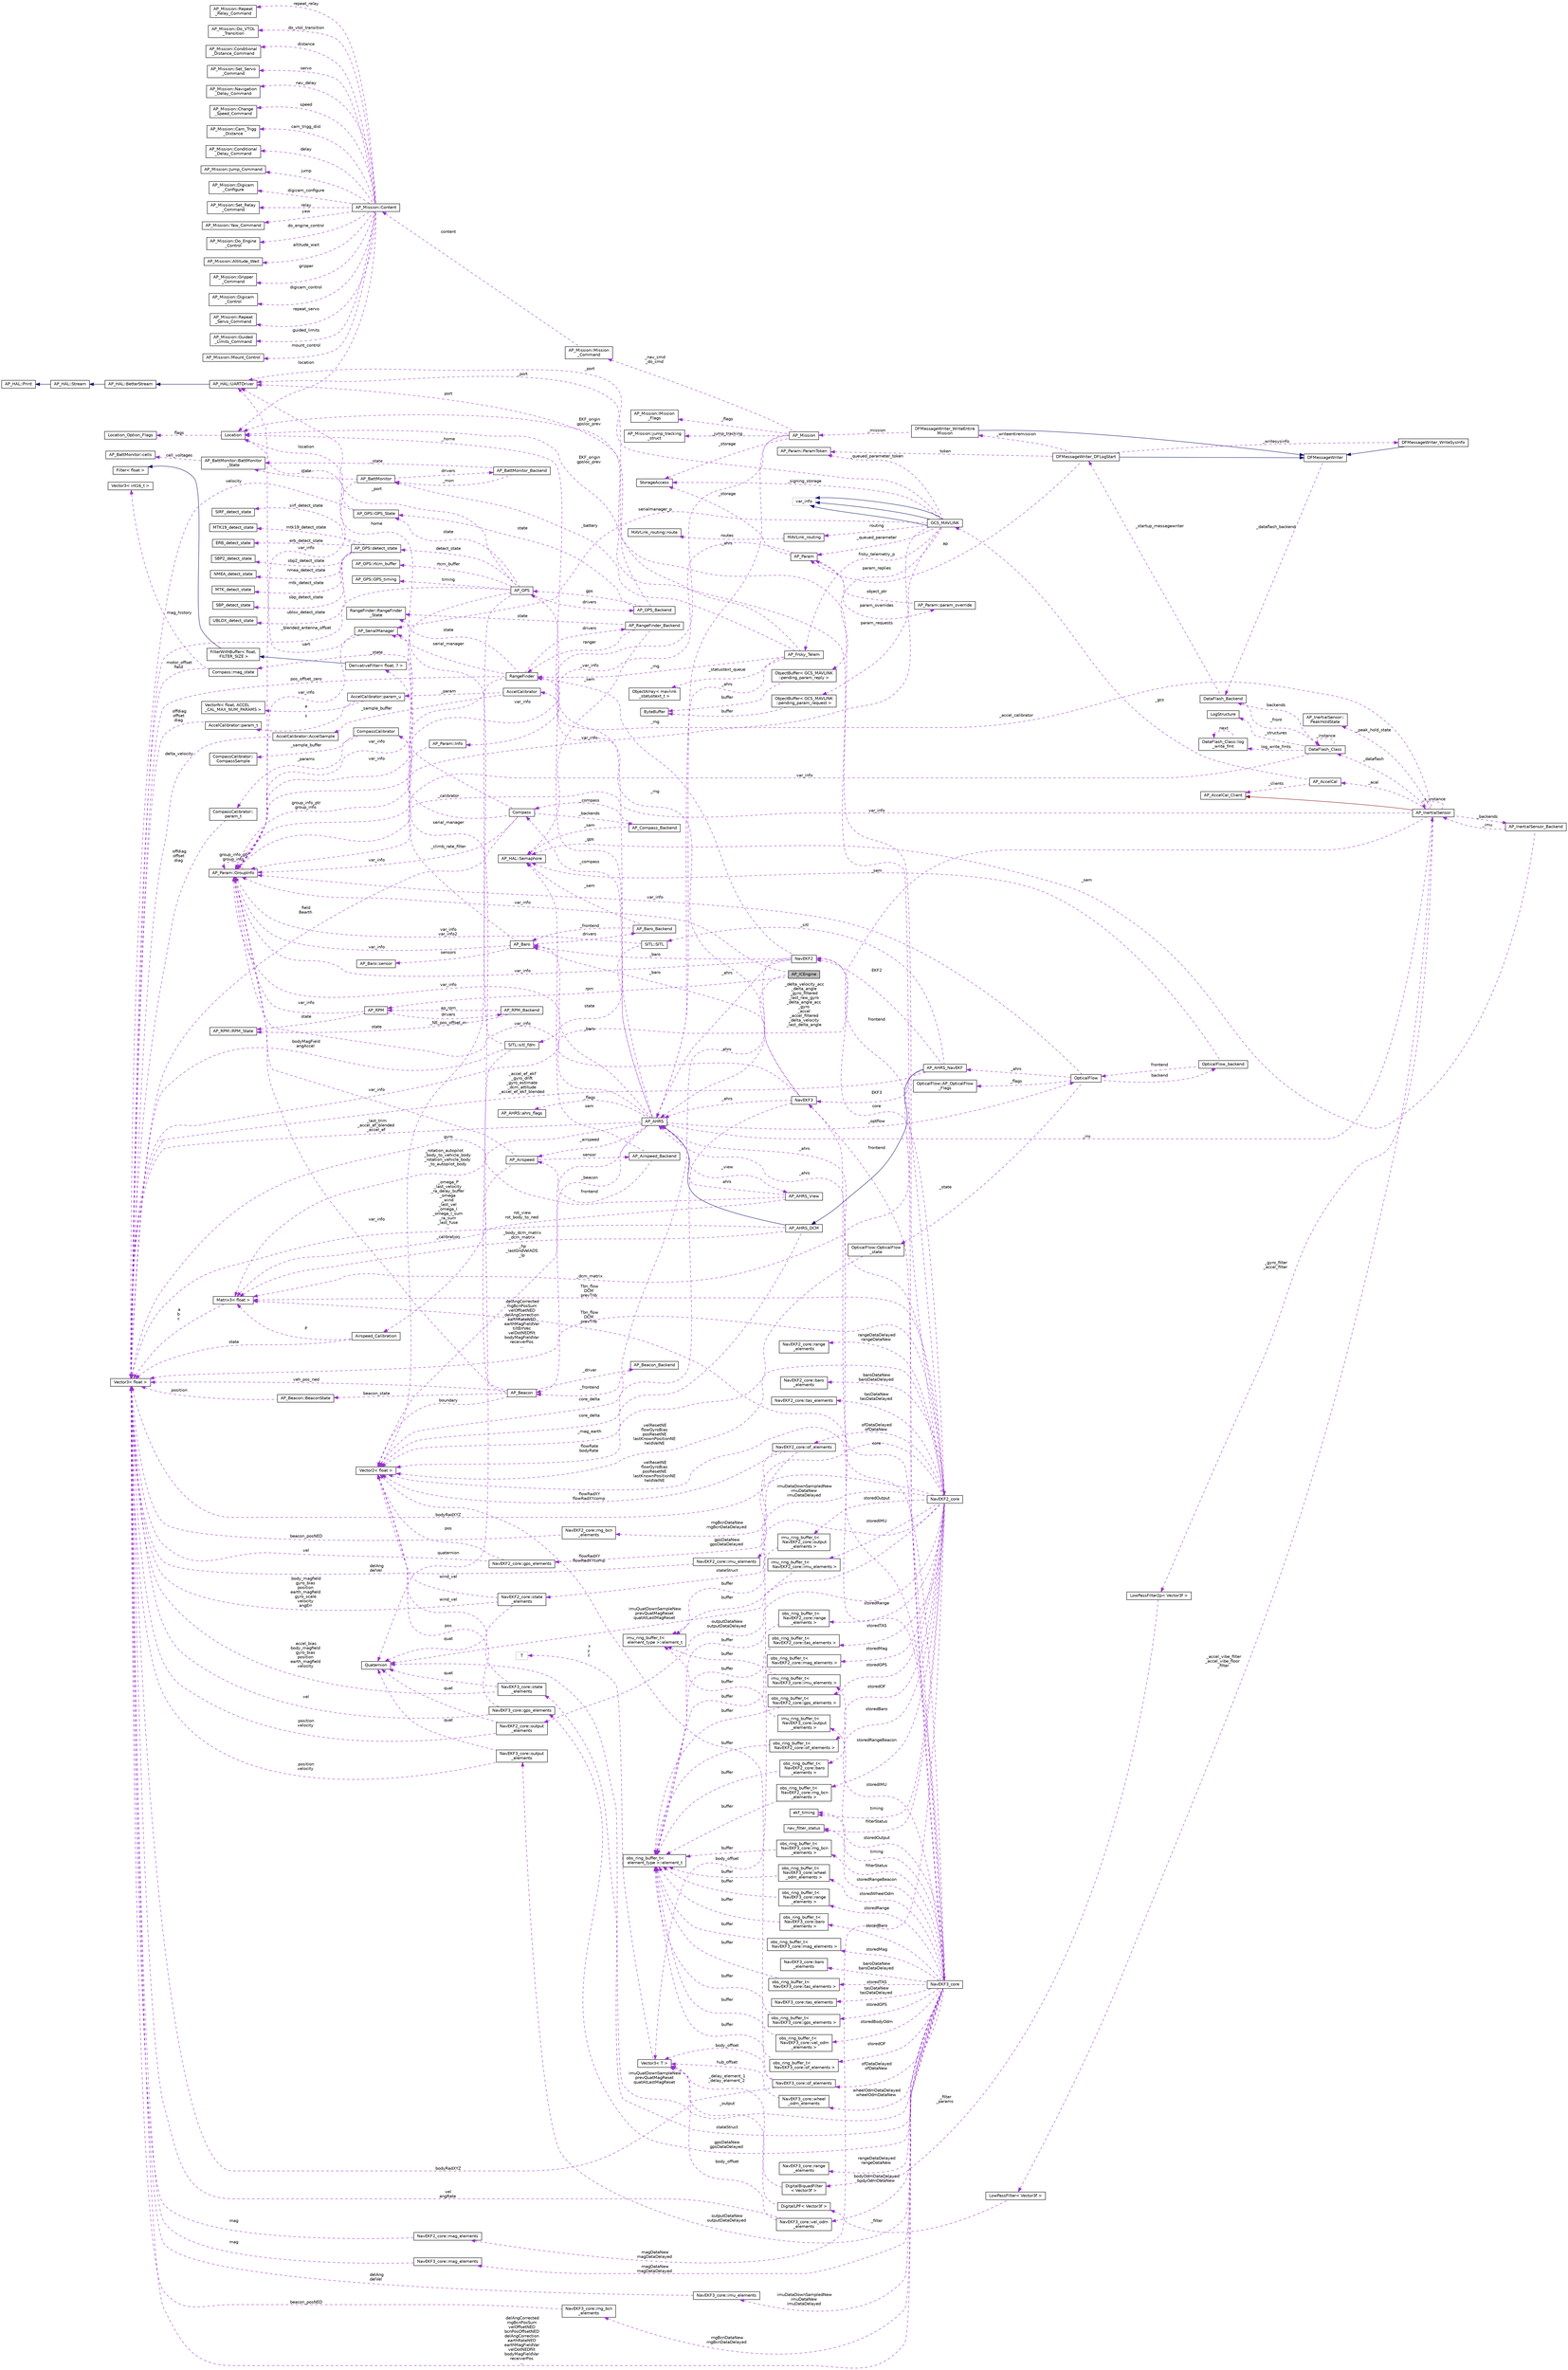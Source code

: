 digraph "AP_ICEngine"
{
 // INTERACTIVE_SVG=YES
  edge [fontname="Helvetica",fontsize="10",labelfontname="Helvetica",labelfontsize="10"];
  node [fontname="Helvetica",fontsize="10",shape=record];
  rankdir="LR";
  Node1 [label="AP_ICEngine",height=0.2,width=0.4,color="black", fillcolor="grey75", style="filled", fontcolor="black"];
  Node2 -> Node1 [dir="back",color="darkorchid3",fontsize="10",style="dashed",label=" var_info" ,fontname="Helvetica"];
  Node2 [label="AP_Param::GroupInfo",height=0.2,width=0.4,color="black", fillcolor="white", style="filled",URL="$structAP__Param_1_1GroupInfo.html"];
  Node2 -> Node2 [dir="back",color="darkorchid3",fontsize="10",style="dashed",label=" group_info_ptr\ngroup_info" ,fontname="Helvetica"];
  Node3 -> Node1 [dir="back",color="darkorchid3",fontsize="10",style="dashed",label=" ahrs" ,fontname="Helvetica"];
  Node3 [label="AP_AHRS",height=0.2,width=0.4,color="black", fillcolor="white", style="filled",URL="$classAP__AHRS.html"];
  Node4 -> Node3 [dir="back",color="darkorchid3",fontsize="10",style="dashed",label=" _rotation_autopilot\l_body_to_vehicle_body\n_rotation_vehicle_body\l_to_autopilot_body" ,fontname="Helvetica"];
  Node4 [label="Matrix3\< float \>",height=0.2,width=0.4,color="black", fillcolor="white", style="filled",URL="$classMatrix3.html"];
  Node5 -> Node4 [dir="back",color="darkorchid3",fontsize="10",style="dashed",label=" a\nb\nc" ,fontname="Helvetica"];
  Node5 [label="Vector3\< float \>",height=0.2,width=0.4,color="black", fillcolor="white", style="filled",URL="$classVector3.html"];
  Node6 -> Node3 [dir="back",color="darkorchid3",fontsize="10",style="dashed",label=" _flags" ,fontname="Helvetica"];
  Node6 [label="AP_AHRS::ahrs_flags",height=0.2,width=0.4,color="black", fillcolor="white", style="filled",URL="$structAP__AHRS_1_1ahrs__flags.html"];
  Node7 -> Node3 [dir="back",color="darkorchid3",fontsize="10",style="dashed",label=" _baro" ,fontname="Helvetica"];
  Node7 [label="AP_Baro",height=0.2,width=0.4,color="black", fillcolor="white", style="filled",URL="$classAP__Baro.html"];
  Node8 -> Node7 [dir="back",color="darkorchid3",fontsize="10",style="dashed",label=" sensors" ,fontname="Helvetica"];
  Node8 [label="AP_Baro::sensor",height=0.2,width=0.4,color="black", fillcolor="white", style="filled",URL="$structAP__Baro_1_1sensor.html"];
  Node9 -> Node7 [dir="back",color="darkorchid3",fontsize="10",style="dashed",label=" _climb_rate_filter" ,fontname="Helvetica"];
  Node9 [label="DerivativeFilter\< float, 7 \>",height=0.2,width=0.4,color="black", fillcolor="white", style="filled",URL="$classDerivativeFilter.html"];
  Node10 -> Node9 [dir="back",color="midnightblue",fontsize="10",style="solid",fontname="Helvetica"];
  Node10 [label="FilterWithBuffer\< float,\l FILTER_SIZE \>",height=0.2,width=0.4,color="black", fillcolor="white", style="filled",URL="$classFilterWithBuffer.html"];
  Node11 -> Node10 [dir="back",color="midnightblue",fontsize="10",style="solid",fontname="Helvetica"];
  Node11 [label="Filter\< float \>",height=0.2,width=0.4,color="black", fillcolor="white", style="filled",URL="$classFilter.html"];
  Node2 -> Node7 [dir="back",color="darkorchid3",fontsize="10",style="dashed",label=" var_info" ,fontname="Helvetica"];
  Node12 -> Node7 [dir="back",color="darkorchid3",fontsize="10",style="dashed",label=" drivers" ,fontname="Helvetica"];
  Node12 [label="AP_Baro_Backend",height=0.2,width=0.4,color="black", fillcolor="white", style="filled",URL="$classAP__Baro__Backend.html"];
  Node7 -> Node12 [dir="back",color="darkorchid3",fontsize="10",style="dashed",label=" _frontend" ,fontname="Helvetica"];
  Node13 -> Node12 [dir="back",color="darkorchid3",fontsize="10",style="dashed",label=" _sem" ,fontname="Helvetica"];
  Node13 [label="AP_HAL::Semaphore",height=0.2,width=0.4,color="black", fillcolor="white", style="filled",URL="$classAP__HAL_1_1Semaphore.html"];
  Node14 -> Node3 [dir="back",color="darkorchid3",fontsize="10",style="dashed",label=" _optflow" ,fontname="Helvetica"];
  Node14 [label="OpticalFlow",height=0.2,width=0.4,color="black", fillcolor="white", style="filled",URL="$classOpticalFlow.html"];
  Node15 -> Node14 [dir="back",color="darkorchid3",fontsize="10",style="dashed",label=" _ahrs" ,fontname="Helvetica"];
  Node15 [label="AP_AHRS_NavEKF",height=0.2,width=0.4,color="black", fillcolor="white", style="filled",URL="$classAP__AHRS__NavEKF.html"];
  Node16 -> Node15 [dir="back",color="midnightblue",fontsize="10",style="solid",fontname="Helvetica"];
  Node16 [label="AP_AHRS_DCM",height=0.2,width=0.4,color="black", fillcolor="white", style="filled",URL="$classAP__AHRS__DCM.html"];
  Node3 -> Node16 [dir="back",color="midnightblue",fontsize="10",style="solid",fontname="Helvetica"];
  Node4 -> Node16 [dir="back",color="darkorchid3",fontsize="10",style="dashed",label=" _body_dcm_matrix\n_dcm_matrix" ,fontname="Helvetica"];
  Node5 -> Node16 [dir="back",color="darkorchid3",fontsize="10",style="dashed",label=" _omega_P\n_last_velocity\n_ra_delay_buffer\n_omega\n_wind\n_last_vel\n_omega_I\n_omega_I_sum\n_ra_sum\n_last_fuse\n..." ,fontname="Helvetica"];
  Node17 -> Node16 [dir="back",color="darkorchid3",fontsize="10",style="dashed",label=" _mag_earth" ,fontname="Helvetica"];
  Node17 [label="Vector2\< float \>",height=0.2,width=0.4,color="black", fillcolor="white", style="filled",URL="$structVector2.html"];
  Node4 -> Node15 [dir="back",color="darkorchid3",fontsize="10",style="dashed",label=" _dcm_matrix" ,fontname="Helvetica"];
  Node18 -> Node15 [dir="back",color="darkorchid3",fontsize="10",style="dashed",label=" EKF2" ,fontname="Helvetica"];
  Node18 [label="NavEKF2",height=0.2,width=0.4,color="black", fillcolor="white", style="filled",URL="$classNavEKF2.html"];
  Node7 -> Node18 [dir="back",color="darkorchid3",fontsize="10",style="dashed",label=" _baro" ,fontname="Helvetica"];
  Node2 -> Node18 [dir="back",color="darkorchid3",fontsize="10",style="dashed",label=" var_info" ,fontname="Helvetica"];
  Node17 -> Node18 [dir="back",color="darkorchid3",fontsize="10",style="dashed",label=" core_delta" ,fontname="Helvetica"];
  Node19 -> Node18 [dir="back",color="darkorchid3",fontsize="10",style="dashed",label=" _rng" ,fontname="Helvetica"];
  Node19 [label="RangeFinder",height=0.2,width=0.4,color="black", fillcolor="white", style="filled",URL="$classRangeFinder.html"];
  Node20 -> Node19 [dir="back",color="darkorchid3",fontsize="10",style="dashed",label=" serial_manager" ,fontname="Helvetica"];
  Node20 [label="AP_SerialManager",height=0.2,width=0.4,color="black", fillcolor="white", style="filled",URL="$classAP__SerialManager.html"];
  Node21 -> Node20 [dir="back",color="darkorchid3",fontsize="10",style="dashed",label=" uart" ,fontname="Helvetica"];
  Node21 [label="AP_HAL::UARTDriver",height=0.2,width=0.4,color="black", fillcolor="white", style="filled",URL="$classAP__HAL_1_1UARTDriver.html"];
  Node22 -> Node21 [dir="back",color="midnightblue",fontsize="10",style="solid",fontname="Helvetica"];
  Node22 [label="AP_HAL::BetterStream",height=0.2,width=0.4,color="black", fillcolor="white", style="filled",URL="$classAP__HAL_1_1BetterStream.html"];
  Node23 -> Node22 [dir="back",color="midnightblue",fontsize="10",style="solid",fontname="Helvetica"];
  Node23 [label="AP_HAL::Stream",height=0.2,width=0.4,color="black", fillcolor="white", style="filled",URL="$classAP__HAL_1_1Stream.html"];
  Node24 -> Node23 [dir="back",color="midnightblue",fontsize="10",style="solid",fontname="Helvetica"];
  Node24 [label="AP_HAL::Print",height=0.2,width=0.4,color="black", fillcolor="white", style="filled",URL="$classAP__HAL_1_1Print.html"];
  Node2 -> Node20 [dir="back",color="darkorchid3",fontsize="10",style="dashed",label=" var_info" ,fontname="Helvetica"];
  Node25 -> Node19 [dir="back",color="darkorchid3",fontsize="10",style="dashed",label=" state" ,fontname="Helvetica"];
  Node25 [label="RangeFinder::RangeFinder\l_State",height=0.2,width=0.4,color="black", fillcolor="white", style="filled",URL="$structRangeFinder_1_1RangeFinder__State.html"];
  Node2 -> Node19 [dir="back",color="darkorchid3",fontsize="10",style="dashed",label=" var_info" ,fontname="Helvetica"];
  Node5 -> Node19 [dir="back",color="darkorchid3",fontsize="10",style="dashed",label=" pos_offset_zero" ,fontname="Helvetica"];
  Node26 -> Node19 [dir="back",color="darkorchid3",fontsize="10",style="dashed",label=" drivers" ,fontname="Helvetica"];
  Node26 [label="AP_RangeFinder_Backend",height=0.2,width=0.4,color="black", fillcolor="white", style="filled",URL="$classAP__RangeFinder__Backend.html"];
  Node25 -> Node26 [dir="back",color="darkorchid3",fontsize="10",style="dashed",label=" state" ,fontname="Helvetica"];
  Node13 -> Node26 [dir="back",color="darkorchid3",fontsize="10",style="dashed",label=" _sem" ,fontname="Helvetica"];
  Node19 -> Node26 [dir="back",color="darkorchid3",fontsize="10",style="dashed",label=" ranger" ,fontname="Helvetica"];
  Node3 -> Node18 [dir="back",color="darkorchid3",fontsize="10",style="dashed",label=" _ahrs" ,fontname="Helvetica"];
  Node27 -> Node18 [dir="back",color="darkorchid3",fontsize="10",style="dashed",label=" core" ,fontname="Helvetica"];
  Node27 [label="NavEKF2_core",height=0.2,width=0.4,color="black", fillcolor="white", style="filled",URL="$classNavEKF2__core.html"];
  Node28 -> Node27 [dir="back",color="darkorchid3",fontsize="10",style="dashed",label=" magDataNew\nmagDataDelayed" ,fontname="Helvetica"];
  Node28 [label="NavEKF2_core::mag_elements",height=0.2,width=0.4,color="black", fillcolor="white", style="filled",URL="$structNavEKF2__core_1_1mag__elements.html"];
  Node5 -> Node28 [dir="back",color="darkorchid3",fontsize="10",style="dashed",label=" mag" ,fontname="Helvetica"];
  Node4 -> Node27 [dir="back",color="darkorchid3",fontsize="10",style="dashed",label=" Tbn_flow\nDCM\nprevTnb" ,fontname="Helvetica"];
  Node18 -> Node27 [dir="back",color="darkorchid3",fontsize="10",style="dashed",label=" frontend" ,fontname="Helvetica"];
  Node29 -> Node27 [dir="back",color="darkorchid3",fontsize="10",style="dashed",label=" baroDataNew\nbaroDataDelayed" ,fontname="Helvetica"];
  Node29 [label="NavEKF2_core::baro\l_elements",height=0.2,width=0.4,color="black", fillcolor="white", style="filled",URL="$structNavEKF2__core_1_1baro__elements.html"];
  Node30 -> Node27 [dir="back",color="darkorchid3",fontsize="10",style="dashed",label=" storedIMU" ,fontname="Helvetica"];
  Node30 [label="imu_ring_buffer_t\<\l NavEKF2_core::imu_elements \>",height=0.2,width=0.4,color="black", fillcolor="white", style="filled",URL="$classimu__ring__buffer__t.html"];
  Node31 -> Node30 [dir="back",color="darkorchid3",fontsize="10",style="dashed",label=" buffer" ,fontname="Helvetica"];
  Node31 [label="imu_ring_buffer_t\<\l element_type \>::element_t",height=0.2,width=0.4,color="black", fillcolor="white", style="filled",URL="$structimu__ring__buffer__t_1_1element__t.html"];
  Node32 -> Node27 [dir="back",color="darkorchid3",fontsize="10",style="dashed",label=" rngBcnDataNew\nrngBcnDataDelayed" ,fontname="Helvetica"];
  Node32 [label="NavEKF2_core::rng_bcn\l_elements",height=0.2,width=0.4,color="black", fillcolor="white", style="filled",URL="$structNavEKF2__core_1_1rng__bcn__elements.html"];
  Node5 -> Node32 [dir="back",color="darkorchid3",fontsize="10",style="dashed",label=" beacon_posNED" ,fontname="Helvetica"];
  Node33 -> Node27 [dir="back",color="darkorchid3",fontsize="10",style="dashed",label=" ofDataDelayed\nofDataNew" ,fontname="Helvetica"];
  Node33 [label="NavEKF2_core::of_elements",height=0.2,width=0.4,color="black", fillcolor="white", style="filled",URL="$structNavEKF2__core_1_1of__elements.html"];
  Node5 -> Node33 [dir="back",color="darkorchid3",fontsize="10",style="dashed",label=" bodyRadXYZ" ,fontname="Helvetica"];
  Node34 -> Node33 [dir="back",color="darkorchid3",fontsize="10",style="dashed",label=" body_offset" ,fontname="Helvetica"];
  Node34 [label="Vector3\< T \>",height=0.2,width=0.4,color="black", fillcolor="white", style="filled",URL="$classVector3.html"];
  Node35 -> Node34 [dir="back",color="darkorchid3",fontsize="10",style="dashed",label=" x\ny\nz" ,fontname="Helvetica"];
  Node35 [label="T",height=0.2,width=0.4,color="grey75", fillcolor="white", style="filled"];
  Node17 -> Node33 [dir="back",color="darkorchid3",fontsize="10",style="dashed",label=" flowRadXY\nflowRadXYcomp" ,fontname="Helvetica"];
  Node36 -> Node27 [dir="back",color="darkorchid3",fontsize="10",style="dashed",label=" storedGPS" ,fontname="Helvetica"];
  Node36 [label="obs_ring_buffer_t\<\l NavEKF2_core::gps_elements \>",height=0.2,width=0.4,color="black", fillcolor="white", style="filled",URL="$classobs__ring__buffer__t.html"];
  Node37 -> Node36 [dir="back",color="darkorchid3",fontsize="10",style="dashed",label=" buffer" ,fontname="Helvetica"];
  Node37 [label="obs_ring_buffer_t\<\l element_type \>::element_t",height=0.2,width=0.4,color="black", fillcolor="white", style="filled",URL="$structobs__ring__buffer__t_1_1element__t.html"];
  Node38 -> Node27 [dir="back",color="darkorchid3",fontsize="10",style="dashed",label=" timing" ,fontname="Helvetica"];
  Node38 [label="ekf_timing",height=0.2,width=0.4,color="black", fillcolor="white", style="filled",URL="$structekf__timing.html"];
  Node39 -> Node27 [dir="back",color="darkorchid3",fontsize="10",style="dashed",label=" tasDataNew\ntasDataDelayed" ,fontname="Helvetica"];
  Node39 [label="NavEKF2_core::tas_elements",height=0.2,width=0.4,color="black", fillcolor="white", style="filled",URL="$structNavEKF2__core_1_1tas__elements.html"];
  Node40 -> Node27 [dir="back",color="darkorchid3",fontsize="10",style="dashed",label=" imuQuatDownSampleNew\nprevQuatMagReset\nquatAtLastMagReset" ,fontname="Helvetica"];
  Node40 [label="Quaternion",height=0.2,width=0.4,color="black", fillcolor="white", style="filled",URL="$classQuaternion.html"];
  Node41 -> Node27 [dir="back",color="darkorchid3",fontsize="10",style="dashed",label=" stateStruct" ,fontname="Helvetica"];
  Node41 [label="NavEKF2_core::state\l_elements",height=0.2,width=0.4,color="black", fillcolor="white", style="filled",URL="$structNavEKF2__core_1_1state__elements.html"];
  Node40 -> Node41 [dir="back",color="darkorchid3",fontsize="10",style="dashed",label=" quat" ,fontname="Helvetica"];
  Node5 -> Node41 [dir="back",color="darkorchid3",fontsize="10",style="dashed",label=" body_magfield\ngyro_bias\nposition\nearth_magfield\ngyro_scale\nvelocity\nangErr" ,fontname="Helvetica"];
  Node17 -> Node41 [dir="back",color="darkorchid3",fontsize="10",style="dashed",label=" wind_vel" ,fontname="Helvetica"];
  Node42 -> Node27 [dir="back",color="darkorchid3",fontsize="10",style="dashed",label=" storedOF" ,fontname="Helvetica"];
  Node42 [label="obs_ring_buffer_t\<\l NavEKF2_core::of_elements \>",height=0.2,width=0.4,color="black", fillcolor="white", style="filled",URL="$classobs__ring__buffer__t.html"];
  Node37 -> Node42 [dir="back",color="darkorchid3",fontsize="10",style="dashed",label=" buffer" ,fontname="Helvetica"];
  Node43 -> Node27 [dir="back",color="darkorchid3",fontsize="10",style="dashed",label=" imuDataDownSampledNew\nimuDataNew\nimuDataDelayed" ,fontname="Helvetica"];
  Node43 [label="NavEKF2_core::imu_elements",height=0.2,width=0.4,color="black", fillcolor="white", style="filled",URL="$structNavEKF2__core_1_1imu__elements.html"];
  Node5 -> Node43 [dir="back",color="darkorchid3",fontsize="10",style="dashed",label=" delAng\ndelVel" ,fontname="Helvetica"];
  Node5 -> Node27 [dir="back",color="darkorchid3",fontsize="10",style="dashed",label=" delAngCorrected\nrngBcnPosSum\nvelOffsetNED\ndelAngCorrection\nearthRateNED\nearthMagFieldVar\ntiltErrVec\nvelDotNEDfilt\nbodyMagFieldVar\nreceiverPos\n..." ,fontname="Helvetica"];
  Node44 -> Node27 [dir="back",color="darkorchid3",fontsize="10",style="dashed",label=" filterStatus" ,fontname="Helvetica"];
  Node44 [label="nav_filter_status",height=0.2,width=0.4,color="black", fillcolor="white", style="filled",URL="$unionnav__filter__status.html"];
  Node45 -> Node27 [dir="back",color="darkorchid3",fontsize="10",style="dashed",label=" outputDataNew\noutputDataDelayed" ,fontname="Helvetica"];
  Node45 [label="NavEKF2_core::output\l_elements",height=0.2,width=0.4,color="black", fillcolor="white", style="filled",URL="$structNavEKF2__core_1_1output__elements.html"];
  Node40 -> Node45 [dir="back",color="darkorchid3",fontsize="10",style="dashed",label=" quat" ,fontname="Helvetica"];
  Node5 -> Node45 [dir="back",color="darkorchid3",fontsize="10",style="dashed",label=" position\nvelocity" ,fontname="Helvetica"];
  Node46 -> Node27 [dir="back",color="darkorchid3",fontsize="10",style="dashed",label=" gpsDataNew\ngpsDataDelayed" ,fontname="Helvetica"];
  Node46 [label="NavEKF2_core::gps_elements",height=0.2,width=0.4,color="black", fillcolor="white", style="filled",URL="$structNavEKF2__core_1_1gps__elements.html"];
  Node5 -> Node46 [dir="back",color="darkorchid3",fontsize="10",style="dashed",label=" vel" ,fontname="Helvetica"];
  Node17 -> Node46 [dir="back",color="darkorchid3",fontsize="10",style="dashed",label=" pos" ,fontname="Helvetica"];
  Node17 -> Node27 [dir="back",color="darkorchid3",fontsize="10",style="dashed",label=" velResetNE\nflowGyroBias\nposResetNE\nlastKnownPositionNE\nheldVelNE" ,fontname="Helvetica"];
  Node47 -> Node27 [dir="back",color="darkorchid3",fontsize="10",style="dashed",label=" storedBaro" ,fontname="Helvetica"];
  Node47 [label="obs_ring_buffer_t\<\l NavEKF2_core::baro\l_elements \>",height=0.2,width=0.4,color="black", fillcolor="white", style="filled",URL="$classobs__ring__buffer__t.html"];
  Node37 -> Node47 [dir="back",color="darkorchid3",fontsize="10",style="dashed",label=" buffer" ,fontname="Helvetica"];
  Node48 -> Node27 [dir="back",color="darkorchid3",fontsize="10",style="dashed",label=" storedRangeBeacon" ,fontname="Helvetica"];
  Node48 [label="obs_ring_buffer_t\<\l NavEKF2_core::rng_bcn\l_elements \>",height=0.2,width=0.4,color="black", fillcolor="white", style="filled",URL="$classobs__ring__buffer__t.html"];
  Node37 -> Node48 [dir="back",color="darkorchid3",fontsize="10",style="dashed",label=" buffer" ,fontname="Helvetica"];
  Node49 -> Node27 [dir="back",color="darkorchid3",fontsize="10",style="dashed",label=" storedRange" ,fontname="Helvetica"];
  Node49 [label="obs_ring_buffer_t\<\l NavEKF2_core::range\l_elements \>",height=0.2,width=0.4,color="black", fillcolor="white", style="filled",URL="$classobs__ring__buffer__t.html"];
  Node37 -> Node49 [dir="back",color="darkorchid3",fontsize="10",style="dashed",label=" buffer" ,fontname="Helvetica"];
  Node50 -> Node27 [dir="back",color="darkorchid3",fontsize="10",style="dashed",label=" storedTAS" ,fontname="Helvetica"];
  Node50 [label="obs_ring_buffer_t\<\l NavEKF2_core::tas_elements \>",height=0.2,width=0.4,color="black", fillcolor="white", style="filled",URL="$classobs__ring__buffer__t.html"];
  Node37 -> Node50 [dir="back",color="darkorchid3",fontsize="10",style="dashed",label=" buffer" ,fontname="Helvetica"];
  Node3 -> Node27 [dir="back",color="darkorchid3",fontsize="10",style="dashed",label=" _ahrs" ,fontname="Helvetica"];
  Node51 -> Node27 [dir="back",color="darkorchid3",fontsize="10",style="dashed",label=" storedMag" ,fontname="Helvetica"];
  Node51 [label="obs_ring_buffer_t\<\l NavEKF2_core::mag_elements \>",height=0.2,width=0.4,color="black", fillcolor="white", style="filled",URL="$classobs__ring__buffer__t.html"];
  Node37 -> Node51 [dir="back",color="darkorchid3",fontsize="10",style="dashed",label=" buffer" ,fontname="Helvetica"];
  Node52 -> Node27 [dir="back",color="darkorchid3",fontsize="10",style="dashed",label=" rangeDataDelayed\nrangeDataNew" ,fontname="Helvetica"];
  Node52 [label="NavEKF2_core::range\l_elements",height=0.2,width=0.4,color="black", fillcolor="white", style="filled",URL="$structNavEKF2__core_1_1range__elements.html"];
  Node53 -> Node27 [dir="back",color="darkorchid3",fontsize="10",style="dashed",label=" EKF_origin\ngpsloc_prev" ,fontname="Helvetica"];
  Node53 [label="Location",height=0.2,width=0.4,color="black", fillcolor="white", style="filled",URL="$structLocation.html"];
  Node54 -> Node53 [dir="back",color="darkorchid3",fontsize="10",style="dashed",label=" flags" ,fontname="Helvetica"];
  Node54 [label="Location_Option_Flags",height=0.2,width=0.4,color="black", fillcolor="white", style="filled",URL="$structLocation__Option__Flags.html"];
  Node55 -> Node27 [dir="back",color="darkorchid3",fontsize="10",style="dashed",label=" storedOutput" ,fontname="Helvetica"];
  Node55 [label="imu_ring_buffer_t\<\l NavEKF2_core::output\l_elements \>",height=0.2,width=0.4,color="black", fillcolor="white", style="filled",URL="$classimu__ring__buffer__t.html"];
  Node31 -> Node55 [dir="back",color="darkorchid3",fontsize="10",style="dashed",label=" buffer" ,fontname="Helvetica"];
  Node56 -> Node15 [dir="back",color="darkorchid3",fontsize="10",style="dashed",label=" EKF3" ,fontname="Helvetica"];
  Node56 [label="NavEKF3",height=0.2,width=0.4,color="black", fillcolor="white", style="filled",URL="$classNavEKF3.html"];
  Node57 -> Node56 [dir="back",color="darkorchid3",fontsize="10",style="dashed",label=" core" ,fontname="Helvetica"];
  Node57 [label="NavEKF3_core",height=0.2,width=0.4,color="black", fillcolor="white", style="filled",URL="$classNavEKF3__core.html"];
  Node58 -> Node57 [dir="back",color="darkorchid3",fontsize="10",style="dashed",label=" storedMag" ,fontname="Helvetica"];
  Node58 [label="obs_ring_buffer_t\<\l NavEKF3_core::mag_elements \>",height=0.2,width=0.4,color="black", fillcolor="white", style="filled",URL="$classobs__ring__buffer__t.html"];
  Node37 -> Node58 [dir="back",color="darkorchid3",fontsize="10",style="dashed",label=" buffer" ,fontname="Helvetica"];
  Node59 -> Node57 [dir="back",color="darkorchid3",fontsize="10",style="dashed",label=" outputDataNew\noutputDataDelayed" ,fontname="Helvetica"];
  Node59 [label="NavEKF3_core::output\l_elements",height=0.2,width=0.4,color="black", fillcolor="white", style="filled",URL="$structNavEKF3__core_1_1output__elements.html"];
  Node40 -> Node59 [dir="back",color="darkorchid3",fontsize="10",style="dashed",label=" quat" ,fontname="Helvetica"];
  Node5 -> Node59 [dir="back",color="darkorchid3",fontsize="10",style="dashed",label=" position\nvelocity" ,fontname="Helvetica"];
  Node60 -> Node57 [dir="back",color="darkorchid3",fontsize="10",style="dashed",label=" gpsDataNew\ngpsDataDelayed" ,fontname="Helvetica"];
  Node60 [label="NavEKF3_core::gps_elements",height=0.2,width=0.4,color="black", fillcolor="white", style="filled",URL="$structNavEKF3__core_1_1gps__elements.html"];
  Node5 -> Node60 [dir="back",color="darkorchid3",fontsize="10",style="dashed",label=" vel" ,fontname="Helvetica"];
  Node17 -> Node60 [dir="back",color="darkorchid3",fontsize="10",style="dashed",label=" pos" ,fontname="Helvetica"];
  Node4 -> Node57 [dir="back",color="darkorchid3",fontsize="10",style="dashed",label=" Tbn_flow\nDCM\nprevTnb" ,fontname="Helvetica"];
  Node56 -> Node57 [dir="back",color="darkorchid3",fontsize="10",style="dashed",label=" frontend" ,fontname="Helvetica"];
  Node61 -> Node57 [dir="back",color="darkorchid3",fontsize="10",style="dashed",label=" storedOF" ,fontname="Helvetica"];
  Node61 [label="obs_ring_buffer_t\<\l NavEKF3_core::of_elements \>",height=0.2,width=0.4,color="black", fillcolor="white", style="filled",URL="$classobs__ring__buffer__t.html"];
  Node37 -> Node61 [dir="back",color="darkorchid3",fontsize="10",style="dashed",label=" buffer" ,fontname="Helvetica"];
  Node38 -> Node57 [dir="back",color="darkorchid3",fontsize="10",style="dashed",label=" timing" ,fontname="Helvetica"];
  Node62 -> Node57 [dir="back",color="darkorchid3",fontsize="10",style="dashed",label=" wheelOdmDataDelayed\nwheelOdmDataNew" ,fontname="Helvetica"];
  Node62 [label="NavEKF3_core::wheel\l_odm_elements",height=0.2,width=0.4,color="black", fillcolor="white", style="filled",URL="$structNavEKF3__core_1_1wheel__odm__elements.html"];
  Node34 -> Node62 [dir="back",color="darkorchid3",fontsize="10",style="dashed",label=" hub_offset" ,fontname="Helvetica"];
  Node63 -> Node57 [dir="back",color="darkorchid3",fontsize="10",style="dashed",label=" bodyOdmDataDelayed\nbodyOdmDataNew" ,fontname="Helvetica"];
  Node63 [label="NavEKF3_core::vel_odm\l_elements",height=0.2,width=0.4,color="black", fillcolor="white", style="filled",URL="$structNavEKF3__core_1_1vel__odm__elements.html"];
  Node5 -> Node63 [dir="back",color="darkorchid3",fontsize="10",style="dashed",label=" vel\nangRate" ,fontname="Helvetica"];
  Node34 -> Node63 [dir="back",color="darkorchid3",fontsize="10",style="dashed",label=" body_offset" ,fontname="Helvetica"];
  Node40 -> Node57 [dir="back",color="darkorchid3",fontsize="10",style="dashed",label=" imuQuatDownSampleNew\nprevQuatMagReset\nquatAtLastMagReset" ,fontname="Helvetica"];
  Node64 -> Node57 [dir="back",color="darkorchid3",fontsize="10",style="dashed",label=" storedWheelOdm" ,fontname="Helvetica"];
  Node64 [label="obs_ring_buffer_t\<\l NavEKF3_core::wheel\l_odm_elements \>",height=0.2,width=0.4,color="black", fillcolor="white", style="filled",URL="$classobs__ring__buffer__t.html"];
  Node37 -> Node64 [dir="back",color="darkorchid3",fontsize="10",style="dashed",label=" buffer" ,fontname="Helvetica"];
  Node5 -> Node57 [dir="back",color="darkorchid3",fontsize="10",style="dashed",label=" delAngCorrected\nrngBcnPosSum\nvelOffsetNED\nbcnPosOffsetNED\ndelAngCorrection\nearthRateNED\nearthMagFieldVar\nvelDotNEDfilt\nbodyMagFieldVar\nreceiverPos\n..." ,fontname="Helvetica"];
  Node44 -> Node57 [dir="back",color="darkorchid3",fontsize="10",style="dashed",label=" filterStatus" ,fontname="Helvetica"];
  Node65 -> Node57 [dir="back",color="darkorchid3",fontsize="10",style="dashed",label=" magDataNew\nmagDataDelayed" ,fontname="Helvetica"];
  Node65 [label="NavEKF3_core::mag_elements",height=0.2,width=0.4,color="black", fillcolor="white", style="filled",URL="$structNavEKF3__core_1_1mag__elements.html"];
  Node5 -> Node65 [dir="back",color="darkorchid3",fontsize="10",style="dashed",label=" mag" ,fontname="Helvetica"];
  Node17 -> Node57 [dir="back",color="darkorchid3",fontsize="10",style="dashed",label=" velResetNE\nflowGyroBias\nposResetNE\nlastKnownPositionNE\nheldVelNE" ,fontname="Helvetica"];
  Node66 -> Node57 [dir="back",color="darkorchid3",fontsize="10",style="dashed",label=" storedGPS" ,fontname="Helvetica"];
  Node66 [label="obs_ring_buffer_t\<\l NavEKF3_core::gps_elements \>",height=0.2,width=0.4,color="black", fillcolor="white", style="filled",URL="$classobs__ring__buffer__t.html"];
  Node37 -> Node66 [dir="back",color="darkorchid3",fontsize="10",style="dashed",label=" buffer" ,fontname="Helvetica"];
  Node67 -> Node57 [dir="back",color="darkorchid3",fontsize="10",style="dashed",label=" stateStruct" ,fontname="Helvetica"];
  Node67 [label="NavEKF3_core::state\l_elements",height=0.2,width=0.4,color="black", fillcolor="white", style="filled",URL="$structNavEKF3__core_1_1state__elements.html"];
  Node40 -> Node67 [dir="back",color="darkorchid3",fontsize="10",style="dashed",label=" quat" ,fontname="Helvetica"];
  Node5 -> Node67 [dir="back",color="darkorchid3",fontsize="10",style="dashed",label=" accel_bias\nbody_magfield\ngyro_bias\nposition\nearth_magfield\nvelocity" ,fontname="Helvetica"];
  Node17 -> Node67 [dir="back",color="darkorchid3",fontsize="10",style="dashed",label=" wind_vel" ,fontname="Helvetica"];
  Node68 -> Node57 [dir="back",color="darkorchid3",fontsize="10",style="dashed",label=" storedRange" ,fontname="Helvetica"];
  Node68 [label="obs_ring_buffer_t\<\l NavEKF3_core::range\l_elements \>",height=0.2,width=0.4,color="black", fillcolor="white", style="filled",URL="$classobs__ring__buffer__t.html"];
  Node37 -> Node68 [dir="back",color="darkorchid3",fontsize="10",style="dashed",label=" buffer" ,fontname="Helvetica"];
  Node69 -> Node57 [dir="back",color="darkorchid3",fontsize="10",style="dashed",label=" rngBcnDataNew\nrngBcnDataDelayed" ,fontname="Helvetica"];
  Node69 [label="NavEKF3_core::rng_bcn\l_elements",height=0.2,width=0.4,color="black", fillcolor="white", style="filled",URL="$structNavEKF3__core_1_1rng__bcn__elements.html"];
  Node5 -> Node69 [dir="back",color="darkorchid3",fontsize="10",style="dashed",label=" beacon_posNED" ,fontname="Helvetica"];
  Node70 -> Node57 [dir="back",color="darkorchid3",fontsize="10",style="dashed",label=" baroDataNew\nbaroDataDelayed" ,fontname="Helvetica"];
  Node70 [label="NavEKF3_core::baro\l_elements",height=0.2,width=0.4,color="black", fillcolor="white", style="filled",URL="$structNavEKF3__core_1_1baro__elements.html"];
  Node3 -> Node57 [dir="back",color="darkorchid3",fontsize="10",style="dashed",label=" _ahrs" ,fontname="Helvetica"];
  Node71 -> Node57 [dir="back",color="darkorchid3",fontsize="10",style="dashed",label=" storedBaro" ,fontname="Helvetica"];
  Node71 [label="obs_ring_buffer_t\<\l NavEKF3_core::baro\l_elements \>",height=0.2,width=0.4,color="black", fillcolor="white", style="filled",URL="$classobs__ring__buffer__t.html"];
  Node37 -> Node71 [dir="back",color="darkorchid3",fontsize="10",style="dashed",label=" buffer" ,fontname="Helvetica"];
  Node53 -> Node57 [dir="back",color="darkorchid3",fontsize="10",style="dashed",label=" EKF_origin\ngpsloc_prev" ,fontname="Helvetica"];
  Node72 -> Node57 [dir="back",color="darkorchid3",fontsize="10",style="dashed",label=" tasDataNew\ntasDataDelayed" ,fontname="Helvetica"];
  Node72 [label="NavEKF3_core::tas_elements",height=0.2,width=0.4,color="black", fillcolor="white", style="filled",URL="$structNavEKF3__core_1_1tas__elements.html"];
  Node73 -> Node57 [dir="back",color="darkorchid3",fontsize="10",style="dashed",label=" storedIMU" ,fontname="Helvetica"];
  Node73 [label="imu_ring_buffer_t\<\l NavEKF3_core::imu_elements \>",height=0.2,width=0.4,color="black", fillcolor="white", style="filled",URL="$classimu__ring__buffer__t.html"];
  Node31 -> Node73 [dir="back",color="darkorchid3",fontsize="10",style="dashed",label=" buffer" ,fontname="Helvetica"];
  Node74 -> Node57 [dir="back",color="darkorchid3",fontsize="10",style="dashed",label=" storedRangeBeacon" ,fontname="Helvetica"];
  Node74 [label="obs_ring_buffer_t\<\l NavEKF3_core::rng_bcn\l_elements \>",height=0.2,width=0.4,color="black", fillcolor="white", style="filled",URL="$classobs__ring__buffer__t.html"];
  Node37 -> Node74 [dir="back",color="darkorchid3",fontsize="10",style="dashed",label=" buffer" ,fontname="Helvetica"];
  Node75 -> Node57 [dir="back",color="darkorchid3",fontsize="10",style="dashed",label=" storedBodyOdm" ,fontname="Helvetica"];
  Node75 [label="obs_ring_buffer_t\<\l NavEKF3_core::vel_odm\l_elements \>",height=0.2,width=0.4,color="black", fillcolor="white", style="filled",URL="$classobs__ring__buffer__t.html"];
  Node37 -> Node75 [dir="back",color="darkorchid3",fontsize="10",style="dashed",label=" buffer" ,fontname="Helvetica"];
  Node76 -> Node57 [dir="back",color="darkorchid3",fontsize="10",style="dashed",label=" ofDataDelayed\nofDataNew" ,fontname="Helvetica"];
  Node76 [label="NavEKF3_core::of_elements",height=0.2,width=0.4,color="black", fillcolor="white", style="filled",URL="$structNavEKF3__core_1_1of__elements.html"];
  Node5 -> Node76 [dir="back",color="darkorchid3",fontsize="10",style="dashed",label=" bodyRadXYZ" ,fontname="Helvetica"];
  Node34 -> Node76 [dir="back",color="darkorchid3",fontsize="10",style="dashed",label=" body_offset" ,fontname="Helvetica"];
  Node17 -> Node76 [dir="back",color="darkorchid3",fontsize="10",style="dashed",label=" flowRadXY\nflowRadXYcomp" ,fontname="Helvetica"];
  Node77 -> Node57 [dir="back",color="darkorchid3",fontsize="10",style="dashed",label=" rangeDataDelayed\nrangeDataNew" ,fontname="Helvetica"];
  Node77 [label="NavEKF3_core::range\l_elements",height=0.2,width=0.4,color="black", fillcolor="white", style="filled",URL="$structNavEKF3__core_1_1range__elements.html"];
  Node78 -> Node57 [dir="back",color="darkorchid3",fontsize="10",style="dashed",label=" imuDataDownSampledNew\nimuDataNew\nimuDataDelayed" ,fontname="Helvetica"];
  Node78 [label="NavEKF3_core::imu_elements",height=0.2,width=0.4,color="black", fillcolor="white", style="filled",URL="$structNavEKF3__core_1_1imu__elements.html"];
  Node5 -> Node78 [dir="back",color="darkorchid3",fontsize="10",style="dashed",label=" delAng\ndelVel" ,fontname="Helvetica"];
  Node79 -> Node57 [dir="back",color="darkorchid3",fontsize="10",style="dashed",label=" storedOutput" ,fontname="Helvetica"];
  Node79 [label="imu_ring_buffer_t\<\l NavEKF3_core::output\l_elements \>",height=0.2,width=0.4,color="black", fillcolor="white", style="filled",URL="$classimu__ring__buffer__t.html"];
  Node31 -> Node79 [dir="back",color="darkorchid3",fontsize="10",style="dashed",label=" buffer" ,fontname="Helvetica"];
  Node80 -> Node57 [dir="back",color="darkorchid3",fontsize="10",style="dashed",label=" storedTAS" ,fontname="Helvetica"];
  Node80 [label="obs_ring_buffer_t\<\l NavEKF3_core::tas_elements \>",height=0.2,width=0.4,color="black", fillcolor="white", style="filled",URL="$classobs__ring__buffer__t.html"];
  Node37 -> Node80 [dir="back",color="darkorchid3",fontsize="10",style="dashed",label=" buffer" ,fontname="Helvetica"];
  Node7 -> Node56 [dir="back",color="darkorchid3",fontsize="10",style="dashed",label=" _baro" ,fontname="Helvetica"];
  Node2 -> Node56 [dir="back",color="darkorchid3",fontsize="10",style="dashed",label=" var_info" ,fontname="Helvetica"];
  Node17 -> Node56 [dir="back",color="darkorchid3",fontsize="10",style="dashed",label=" core_delta" ,fontname="Helvetica"];
  Node19 -> Node56 [dir="back",color="darkorchid3",fontsize="10",style="dashed",label=" _rng" ,fontname="Helvetica"];
  Node3 -> Node56 [dir="back",color="darkorchid3",fontsize="10",style="dashed",label=" _ahrs" ,fontname="Helvetica"];
  Node81 -> Node15 [dir="back",color="darkorchid3",fontsize="10",style="dashed",label=" _sitl" ,fontname="Helvetica"];
  Node81 [label="SITL::SITL",height=0.2,width=0.4,color="black", fillcolor="white", style="filled",URL="$classSITL_1_1SITL.html"];
  Node2 -> Node81 [dir="back",color="darkorchid3",fontsize="10",style="dashed",label=" var_info\nvar_info2" ,fontname="Helvetica"];
  Node82 -> Node81 [dir="back",color="darkorchid3",fontsize="10",style="dashed",label=" state" ,fontname="Helvetica"];
  Node82 [label="SITL::sitl_fdm",height=0.2,width=0.4,color="black", fillcolor="white", style="filled",URL="$structSITL_1_1sitl__fdm.html"];
  Node40 -> Node82 [dir="back",color="darkorchid3",fontsize="10",style="dashed",label=" quaternion" ,fontname="Helvetica"];
  Node5 -> Node82 [dir="back",color="darkorchid3",fontsize="10",style="dashed",label=" bodyMagField\nangAccel" ,fontname="Helvetica"];
  Node53 -> Node82 [dir="back",color="darkorchid3",fontsize="10",style="dashed",label=" home" ,fontname="Helvetica"];
  Node5 -> Node15 [dir="back",color="darkorchid3",fontsize="10",style="dashed",label=" _accel_ef_ekf\n_gyro_drift\n_gyro_estimate\n_dcm_attitude\n_accel_ef_ekf_blended" ,fontname="Helvetica"];
  Node2 -> Node14 [dir="back",color="darkorchid3",fontsize="10",style="dashed",label=" var_info" ,fontname="Helvetica"];
  Node83 -> Node14 [dir="back",color="darkorchid3",fontsize="10",style="dashed",label=" _state" ,fontname="Helvetica"];
  Node83 [label="OpticalFlow::OpticalFlow\l_state",height=0.2,width=0.4,color="black", fillcolor="white", style="filled",URL="$structOpticalFlow_1_1OpticalFlow__state.html"];
  Node17 -> Node83 [dir="back",color="darkorchid3",fontsize="10",style="dashed",label=" flowRate\nbodyRate" ,fontname="Helvetica"];
  Node84 -> Node14 [dir="back",color="darkorchid3",fontsize="10",style="dashed",label=" backend" ,fontname="Helvetica"];
  Node84 [label="OpticalFlow_backend",height=0.2,width=0.4,color="black", fillcolor="white", style="filled",URL="$classOpticalFlow__backend.html"];
  Node14 -> Node84 [dir="back",color="darkorchid3",fontsize="10",style="dashed",label=" frontend" ,fontname="Helvetica"];
  Node13 -> Node84 [dir="back",color="darkorchid3",fontsize="10",style="dashed",label=" _sem" ,fontname="Helvetica"];
  Node85 -> Node14 [dir="back",color="darkorchid3",fontsize="10",style="dashed",label=" _flags" ,fontname="Helvetica"];
  Node85 [label="OpticalFlow::AP_OpticalFlow\l_Flags",height=0.2,width=0.4,color="black", fillcolor="white", style="filled",URL="$structOpticalFlow_1_1AP__OpticalFlow__Flags.html"];
  Node2 -> Node3 [dir="back",color="darkorchid3",fontsize="10",style="dashed",label=" var_info" ,fontname="Helvetica"];
  Node86 -> Node3 [dir="back",color="darkorchid3",fontsize="10",style="dashed",label=" _view" ,fontname="Helvetica"];
  Node86 [label="AP_AHRS_View",height=0.2,width=0.4,color="black", fillcolor="white", style="filled",URL="$classAP__AHRS__View.html"];
  Node4 -> Node86 [dir="back",color="darkorchid3",fontsize="10",style="dashed",label=" rot_view\nrot_body_to_ned" ,fontname="Helvetica"];
  Node5 -> Node86 [dir="back",color="darkorchid3",fontsize="10",style="dashed",label=" gyro" ,fontname="Helvetica"];
  Node3 -> Node86 [dir="back",color="darkorchid3",fontsize="10",style="dashed",label=" ahrs" ,fontname="Helvetica"];
  Node5 -> Node3 [dir="back",color="darkorchid3",fontsize="10",style="dashed",label=" _last_trim\n_accel_ef_blended\n_accel_ef" ,fontname="Helvetica"];
  Node87 -> Node3 [dir="back",color="darkorchid3",fontsize="10",style="dashed",label=" _ins" ,fontname="Helvetica"];
  Node87 [label="AP_InertialSensor",height=0.2,width=0.4,color="black", fillcolor="white", style="filled",URL="$classAP__InertialSensor.html"];
  Node88 -> Node87 [dir="back",color="firebrick4",fontsize="10",style="solid",fontname="Helvetica"];
  Node88 [label="AP_AccelCal_Client",height=0.2,width=0.4,color="black", fillcolor="white", style="filled",URL="$classAP__AccelCal__Client.html"];
  Node89 -> Node87 [dir="back",color="darkorchid3",fontsize="10",style="dashed",label=" _peak_hold_state" ,fontname="Helvetica"];
  Node89 [label="AP_InertialSensor::\lPeakHoldState",height=0.2,width=0.4,color="black", fillcolor="white", style="filled",URL="$structAP__InertialSensor_1_1PeakHoldState.html"];
  Node90 -> Node87 [dir="back",color="darkorchid3",fontsize="10",style="dashed",label=" _accel_vibe_filter\n_accel_vibe_floor\l_filter" ,fontname="Helvetica"];
  Node90 [label="LowPassFilter\< Vector3f \>",height=0.2,width=0.4,color="black", fillcolor="white", style="filled",URL="$classLowPassFilter.html"];
  Node91 -> Node90 [dir="back",color="darkorchid3",fontsize="10",style="dashed",label=" _filter" ,fontname="Helvetica"];
  Node91 [label="DigitalLPF\< Vector3f \>",height=0.2,width=0.4,color="black", fillcolor="white", style="filled",URL="$classDigitalLPF.html"];
  Node34 -> Node91 [dir="back",color="darkorchid3",fontsize="10",style="dashed",label=" _output" ,fontname="Helvetica"];
  Node92 -> Node87 [dir="back",color="darkorchid3",fontsize="10",style="dashed",label=" _backends" ,fontname="Helvetica"];
  Node92 [label="AP_InertialSensor_Backend",height=0.2,width=0.4,color="black", fillcolor="white", style="filled",URL="$classAP__InertialSensor__Backend.html"];
  Node13 -> Node92 [dir="back",color="darkorchid3",fontsize="10",style="dashed",label=" _sem" ,fontname="Helvetica"];
  Node87 -> Node92 [dir="back",color="darkorchid3",fontsize="10",style="dashed",label=" _imu" ,fontname="Helvetica"];
  Node93 -> Node87 [dir="back",color="darkorchid3",fontsize="10",style="dashed",label=" _gyro_filter\n_accel_filter" ,fontname="Helvetica"];
  Node93 [label="LowPassFilter2p\< Vector3f \>",height=0.2,width=0.4,color="black", fillcolor="white", style="filled",URL="$classLowPassFilter2p.html"];
  Node94 -> Node93 [dir="back",color="darkorchid3",fontsize="10",style="dashed",label=" _filter\n_params" ,fontname="Helvetica"];
  Node94 [label="DigitalBiquadFilter\l\< Vector3f \>",height=0.2,width=0.4,color="black", fillcolor="white", style="filled",URL="$classDigitalBiquadFilter.html"];
  Node34 -> Node94 [dir="back",color="darkorchid3",fontsize="10",style="dashed",label=" _delay_element_1\n_delay_element_2" ,fontname="Helvetica"];
  Node95 -> Node87 [dir="back",color="darkorchid3",fontsize="10",style="dashed",label=" _accel_calibrator" ,fontname="Helvetica"];
  Node95 [label="AccelCalibrator",height=0.2,width=0.4,color="black", fillcolor="white", style="filled",URL="$classAccelCalibrator.html"];
  Node96 -> Node95 [dir="back",color="darkorchid3",fontsize="10",style="dashed",label=" _param" ,fontname="Helvetica"];
  Node96 [label="AccelCalibrator::param_u",height=0.2,width=0.4,color="black", fillcolor="white", style="filled",URL="$unionAccelCalibrator_1_1param__u.html"];
  Node97 -> Node96 [dir="back",color="darkorchid3",fontsize="10",style="dashed",label=" s" ,fontname="Helvetica"];
  Node97 [label="AccelCalibrator::param_t",height=0.2,width=0.4,color="black", fillcolor="white", style="filled",URL="$structAccelCalibrator_1_1param__t.html"];
  Node5 -> Node97 [dir="back",color="darkorchid3",fontsize="10",style="dashed",label=" offdiag\noffset\ndiag" ,fontname="Helvetica"];
  Node98 -> Node96 [dir="back",color="darkorchid3",fontsize="10",style="dashed",label=" a" ,fontname="Helvetica"];
  Node98 [label="VectorN\< float, ACCEL\l_CAL_MAX_NUM_PARAMS \>",height=0.2,width=0.4,color="black", fillcolor="white", style="filled",URL="$classVectorN.html"];
  Node99 -> Node95 [dir="back",color="darkorchid3",fontsize="10",style="dashed",label=" _sample_buffer" ,fontname="Helvetica"];
  Node99 [label="AccelCalibrator::AccelSample",height=0.2,width=0.4,color="black", fillcolor="white", style="filled",URL="$structAccelCalibrator_1_1AccelSample.html"];
  Node5 -> Node99 [dir="back",color="darkorchid3",fontsize="10",style="dashed",label=" delta_velocity" ,fontname="Helvetica"];
  Node100 -> Node87 [dir="back",color="darkorchid3",fontsize="10",style="dashed",label=" _dataflash" ,fontname="Helvetica"];
  Node100 [label="DataFlash_Class",height=0.2,width=0.4,color="black", fillcolor="white", style="filled",URL="$classDataFlash__Class.html"];
  Node101 -> Node100 [dir="back",color="darkorchid3",fontsize="10",style="dashed",label=" log_write_fmts" ,fontname="Helvetica"];
  Node101 [label="DataFlash_Class::log\l_write_fmt",height=0.2,width=0.4,color="black", fillcolor="white", style="filled",URL="$structDataFlash__Class_1_1log__write__fmt.html"];
  Node101 -> Node101 [dir="back",color="darkorchid3",fontsize="10",style="dashed",label=" next" ,fontname="Helvetica"];
  Node102 -> Node100 [dir="back",color="darkorchid3",fontsize="10",style="dashed",label=" _structures" ,fontname="Helvetica"];
  Node102 [label="LogStructure",height=0.2,width=0.4,color="black", fillcolor="white", style="filled",URL="$structLogStructure.html"];
  Node100 -> Node100 [dir="back",color="darkorchid3",fontsize="10",style="dashed",label=" _instance" ,fontname="Helvetica"];
  Node103 -> Node100 [dir="back",color="darkorchid3",fontsize="10",style="dashed",label=" backends" ,fontname="Helvetica"];
  Node103 [label="DataFlash_Backend",height=0.2,width=0.4,color="black", fillcolor="white", style="filled",URL="$classDataFlash__Backend.html"];
  Node100 -> Node103 [dir="back",color="darkorchid3",fontsize="10",style="dashed",label=" _front" ,fontname="Helvetica"];
  Node104 -> Node103 [dir="back",color="darkorchid3",fontsize="10",style="dashed",label=" _startup_messagewriter" ,fontname="Helvetica"];
  Node104 [label="DFMessageWriter_DFLogStart",height=0.2,width=0.4,color="black", fillcolor="white", style="filled",URL="$classDFMessageWriter__DFLogStart.html"];
  Node105 -> Node104 [dir="back",color="midnightblue",fontsize="10",style="solid",fontname="Helvetica"];
  Node105 [label="DFMessageWriter",height=0.2,width=0.4,color="black", fillcolor="white", style="filled",URL="$classDFMessageWriter.html"];
  Node103 -> Node105 [dir="back",color="darkorchid3",fontsize="10",style="dashed",label=" _dataflash_backend" ,fontname="Helvetica"];
  Node106 -> Node104 [dir="back",color="darkorchid3",fontsize="10",style="dashed",label=" _writeentiremission" ,fontname="Helvetica"];
  Node106 [label="DFMessageWriter_WriteEntire\lMission",height=0.2,width=0.4,color="black", fillcolor="white", style="filled",URL="$classDFMessageWriter__WriteEntireMission.html"];
  Node105 -> Node106 [dir="back",color="midnightblue",fontsize="10",style="solid",fontname="Helvetica"];
  Node107 -> Node106 [dir="back",color="darkorchid3",fontsize="10",style="dashed",label=" _mission" ,fontname="Helvetica"];
  Node107 [label="AP_Mission",height=0.2,width=0.4,color="black", fillcolor="white", style="filled",URL="$classAP__Mission.html",tooltip="Object managing Mission. "];
  Node108 -> Node107 [dir="back",color="darkorchid3",fontsize="10",style="dashed",label=" _storage" ,fontname="Helvetica"];
  Node108 [label="StorageAccess",height=0.2,width=0.4,color="black", fillcolor="white", style="filled",URL="$classStorageAccess.html"];
  Node109 -> Node107 [dir="back",color="darkorchid3",fontsize="10",style="dashed",label=" _nav_cmd\n_do_cmd" ,fontname="Helvetica"];
  Node109 [label="AP_Mission::Mission\l_Command",height=0.2,width=0.4,color="black", fillcolor="white", style="filled",URL="$structAP__Mission_1_1Mission__Command.html"];
  Node110 -> Node109 [dir="back",color="darkorchid3",fontsize="10",style="dashed",label=" content" ,fontname="Helvetica"];
  Node110 [label="AP_Mission::Content",height=0.2,width=0.4,color="black", fillcolor="white", style="filled",URL="$unionAP__Mission_1_1Content.html"];
  Node111 -> Node110 [dir="back",color="darkorchid3",fontsize="10",style="dashed",label=" guided_limits" ,fontname="Helvetica"];
  Node111 [label="AP_Mission::Guided\l_Limits_Command",height=0.2,width=0.4,color="black", fillcolor="white", style="filled",URL="$structAP__Mission_1_1Guided__Limits__Command.html"];
  Node112 -> Node110 [dir="back",color="darkorchid3",fontsize="10",style="dashed",label=" mount_control" ,fontname="Helvetica"];
  Node112 [label="AP_Mission::Mount_Control",height=0.2,width=0.4,color="black", fillcolor="white", style="filled",URL="$structAP__Mission_1_1Mount__Control.html"];
  Node113 -> Node110 [dir="back",color="darkorchid3",fontsize="10",style="dashed",label=" repeat_relay" ,fontname="Helvetica"];
  Node113 [label="AP_Mission::Repeat\l_Relay_Command",height=0.2,width=0.4,color="black", fillcolor="white", style="filled",URL="$structAP__Mission_1_1Repeat__Relay__Command.html"];
  Node114 -> Node110 [dir="back",color="darkorchid3",fontsize="10",style="dashed",label=" do_vtol_transition" ,fontname="Helvetica"];
  Node114 [label="AP_Mission::Do_VTOL\l_Transition",height=0.2,width=0.4,color="black", fillcolor="white", style="filled",URL="$structAP__Mission_1_1Do__VTOL__Transition.html"];
  Node115 -> Node110 [dir="back",color="darkorchid3",fontsize="10",style="dashed",label=" distance" ,fontname="Helvetica"];
  Node115 [label="AP_Mission::Conditional\l_Distance_Command",height=0.2,width=0.4,color="black", fillcolor="white", style="filled",URL="$structAP__Mission_1_1Conditional__Distance__Command.html"];
  Node116 -> Node110 [dir="back",color="darkorchid3",fontsize="10",style="dashed",label=" servo" ,fontname="Helvetica"];
  Node116 [label="AP_Mission::Set_Servo\l_Command",height=0.2,width=0.4,color="black", fillcolor="white", style="filled",URL="$structAP__Mission_1_1Set__Servo__Command.html"];
  Node117 -> Node110 [dir="back",color="darkorchid3",fontsize="10",style="dashed",label=" nav_delay" ,fontname="Helvetica"];
  Node117 [label="AP_Mission::Navigation\l_Delay_Command",height=0.2,width=0.4,color="black", fillcolor="white", style="filled",URL="$structAP__Mission_1_1Navigation__Delay__Command.html"];
  Node118 -> Node110 [dir="back",color="darkorchid3",fontsize="10",style="dashed",label=" speed" ,fontname="Helvetica"];
  Node118 [label="AP_Mission::Change\l_Speed_Command",height=0.2,width=0.4,color="black", fillcolor="white", style="filled",URL="$structAP__Mission_1_1Change__Speed__Command.html"];
  Node119 -> Node110 [dir="back",color="darkorchid3",fontsize="10",style="dashed",label=" cam_trigg_dist" ,fontname="Helvetica"];
  Node119 [label="AP_Mission::Cam_Trigg\l_Distance",height=0.2,width=0.4,color="black", fillcolor="white", style="filled",URL="$structAP__Mission_1_1Cam__Trigg__Distance.html"];
  Node120 -> Node110 [dir="back",color="darkorchid3",fontsize="10",style="dashed",label=" delay" ,fontname="Helvetica"];
  Node120 [label="AP_Mission::Conditional\l_Delay_Command",height=0.2,width=0.4,color="black", fillcolor="white", style="filled",URL="$structAP__Mission_1_1Conditional__Delay__Command.html"];
  Node121 -> Node110 [dir="back",color="darkorchid3",fontsize="10",style="dashed",label=" jump" ,fontname="Helvetica"];
  Node121 [label="AP_Mission::Jump_Command",height=0.2,width=0.4,color="black", fillcolor="white", style="filled",URL="$structAP__Mission_1_1Jump__Command.html"];
  Node53 -> Node110 [dir="back",color="darkorchid3",fontsize="10",style="dashed",label=" location" ,fontname="Helvetica"];
  Node122 -> Node110 [dir="back",color="darkorchid3",fontsize="10",style="dashed",label=" digicam_configure" ,fontname="Helvetica"];
  Node122 [label="AP_Mission::Digicam\l_Configure",height=0.2,width=0.4,color="black", fillcolor="white", style="filled",URL="$structAP__Mission_1_1Digicam__Configure.html"];
  Node123 -> Node110 [dir="back",color="darkorchid3",fontsize="10",style="dashed",label=" relay" ,fontname="Helvetica"];
  Node123 [label="AP_Mission::Set_Relay\l_Command",height=0.2,width=0.4,color="black", fillcolor="white", style="filled",URL="$structAP__Mission_1_1Set__Relay__Command.html"];
  Node124 -> Node110 [dir="back",color="darkorchid3",fontsize="10",style="dashed",label=" yaw" ,fontname="Helvetica"];
  Node124 [label="AP_Mission::Yaw_Command",height=0.2,width=0.4,color="black", fillcolor="white", style="filled",URL="$structAP__Mission_1_1Yaw__Command.html"];
  Node125 -> Node110 [dir="back",color="darkorchid3",fontsize="10",style="dashed",label=" do_engine_control" ,fontname="Helvetica"];
  Node125 [label="AP_Mission::Do_Engine\l_Control",height=0.2,width=0.4,color="black", fillcolor="white", style="filled",URL="$structAP__Mission_1_1Do__Engine__Control.html"];
  Node126 -> Node110 [dir="back",color="darkorchid3",fontsize="10",style="dashed",label=" altitude_wait" ,fontname="Helvetica"];
  Node126 [label="AP_Mission::Altitude_Wait",height=0.2,width=0.4,color="black", fillcolor="white", style="filled",URL="$structAP__Mission_1_1Altitude__Wait.html"];
  Node127 -> Node110 [dir="back",color="darkorchid3",fontsize="10",style="dashed",label=" gripper" ,fontname="Helvetica"];
  Node127 [label="AP_Mission::Gripper\l_Command",height=0.2,width=0.4,color="black", fillcolor="white", style="filled",URL="$structAP__Mission_1_1Gripper__Command.html"];
  Node128 -> Node110 [dir="back",color="darkorchid3",fontsize="10",style="dashed",label=" digicam_control" ,fontname="Helvetica"];
  Node128 [label="AP_Mission::Digicam\l_Control",height=0.2,width=0.4,color="black", fillcolor="white", style="filled",URL="$structAP__Mission_1_1Digicam__Control.html"];
  Node129 -> Node110 [dir="back",color="darkorchid3",fontsize="10",style="dashed",label=" repeat_servo" ,fontname="Helvetica"];
  Node129 [label="AP_Mission::Repeat\l_Servo_Command",height=0.2,width=0.4,color="black", fillcolor="white", style="filled",URL="$structAP__Mission_1_1Repeat__Servo__Command.html"];
  Node2 -> Node107 [dir="back",color="darkorchid3",fontsize="10",style="dashed",label=" var_info" ,fontname="Helvetica"];
  Node130 -> Node107 [dir="back",color="darkorchid3",fontsize="10",style="dashed",label=" _flags" ,fontname="Helvetica"];
  Node130 [label="AP_Mission::Mission\l_Flags",height=0.2,width=0.4,color="black", fillcolor="white", style="filled",URL="$structAP__Mission_1_1Mission__Flags.html"];
  Node3 -> Node107 [dir="back",color="darkorchid3",fontsize="10",style="dashed",label=" _ahrs" ,fontname="Helvetica"];
  Node131 -> Node107 [dir="back",color="darkorchid3",fontsize="10",style="dashed",label=" _jump_tracking" ,fontname="Helvetica"];
  Node131 [label="AP_Mission::jump_tracking\l_struct",height=0.2,width=0.4,color="black", fillcolor="white", style="filled",URL="$structAP__Mission_1_1jump__tracking__struct.html"];
  Node132 -> Node104 [dir="back",color="darkorchid3",fontsize="10",style="dashed",label=" _writesysinfo" ,fontname="Helvetica"];
  Node132 [label="DFMessageWriter_WriteSysInfo",height=0.2,width=0.4,color="black", fillcolor="white", style="filled",URL="$classDFMessageWriter__WriteSysInfo.html"];
  Node105 -> Node132 [dir="back",color="midnightblue",fontsize="10",style="solid",fontname="Helvetica"];
  Node133 -> Node104 [dir="back",color="darkorchid3",fontsize="10",style="dashed",label=" token" ,fontname="Helvetica"];
  Node133 [label="AP_Param::ParamToken",height=0.2,width=0.4,color="black", fillcolor="white", style="filled",URL="$structAP__Param_1_1ParamToken.html"];
  Node134 -> Node104 [dir="back",color="darkorchid3",fontsize="10",style="dashed",label=" ap" ,fontname="Helvetica"];
  Node134 [label="AP_Param",height=0.2,width=0.4,color="black", fillcolor="white", style="filled",URL="$classAP__Param.html"];
  Node108 -> Node134 [dir="back",color="darkorchid3",fontsize="10",style="dashed",label=" _storage" ,fontname="Helvetica"];
  Node135 -> Node134 [dir="back",color="darkorchid3",fontsize="10",style="dashed",label=" _var_info" ,fontname="Helvetica"];
  Node135 [label="AP_Param::Info",height=0.2,width=0.4,color="black", fillcolor="white", style="filled",URL="$structAP__Param_1_1Info.html"];
  Node2 -> Node135 [dir="back",color="darkorchid3",fontsize="10",style="dashed",label=" group_info_ptr\ngroup_info" ,fontname="Helvetica"];
  Node136 -> Node134 [dir="back",color="darkorchid3",fontsize="10",style="dashed",label=" param_overrides" ,fontname="Helvetica"];
  Node136 [label="AP_Param::param_override",height=0.2,width=0.4,color="black", fillcolor="white", style="filled",URL="$structAP__Param_1_1param__override.html"];
  Node134 -> Node136 [dir="back",color="darkorchid3",fontsize="10",style="dashed",label=" object_ptr" ,fontname="Helvetica"];
  Node2 -> Node100 [dir="back",color="darkorchid3",fontsize="10",style="dashed",label=" var_info" ,fontname="Helvetica"];
  Node2 -> Node87 [dir="back",color="darkorchid3",fontsize="10",style="dashed",label=" var_info" ,fontname="Helvetica"];
  Node87 -> Node87 [dir="back",color="darkorchid3",fontsize="10",style="dashed",label=" _s_instance" ,fontname="Helvetica"];
  Node5 -> Node87 [dir="back",color="darkorchid3",fontsize="10",style="dashed",label=" _delta_velocity_acc\n_delta_angle\n_gyro_filtered\n_last_raw_gyro\n_delta_angle_acc\n_gyro\n_accel\n_accel_filtered\n_delta_velocity\n_last_delta_angle\n..." ,fontname="Helvetica"];
  Node137 -> Node87 [dir="back",color="darkorchid3",fontsize="10",style="dashed",label=" _acal" ,fontname="Helvetica"];
  Node137 [label="AP_AccelCal",height=0.2,width=0.4,color="black", fillcolor="white", style="filled",URL="$classAP__AccelCal.html"];
  Node138 -> Node137 [dir="back",color="darkorchid3",fontsize="10",style="dashed",label=" _gcs" ,fontname="Helvetica"];
  Node138 [label="GCS_MAVLINK",height=0.2,width=0.4,color="black", fillcolor="white", style="filled",URL="$structGCS__MAVLINK.html",tooltip="MAVLink transport control class. "];
  Node139 -> Node138 [dir="back",color="midnightblue",fontsize="10",style="solid",fontname="Helvetica"];
  Node139 [label="var_info",height=0.2,width=0.4,color="grey75", fillcolor="white", style="filled"];
  Node139 -> Node138 [dir="back",color="midnightblue",fontsize="10",style="solid",fontname="Helvetica"];
  Node139 -> Node138 [dir="back",color="midnightblue",fontsize="10",style="solid",fontname="Helvetica"];
  Node108 -> Node138 [dir="back",color="darkorchid3",fontsize="10",style="dashed",label=" _signing_storage" ,fontname="Helvetica"];
  Node20 -> Node138 [dir="back",color="darkorchid3",fontsize="10",style="dashed",label=" serialmanager_p" ,fontname="Helvetica"];
  Node140 -> Node138 [dir="back",color="darkorchid3",fontsize="10",style="dashed",label=" param_replies" ,fontname="Helvetica"];
  Node140 [label="ObjectBuffer\< GCS_MAVLINK\l::pending_param_reply \>",height=0.2,width=0.4,color="black", fillcolor="white", style="filled",URL="$classObjectBuffer.html"];
  Node141 -> Node140 [dir="back",color="darkorchid3",fontsize="10",style="dashed",label=" buffer" ,fontname="Helvetica"];
  Node141 [label="ByteBuffer",height=0.2,width=0.4,color="black", fillcolor="white", style="filled",URL="$classByteBuffer.html"];
  Node142 -> Node138 [dir="back",color="darkorchid3",fontsize="10",style="dashed",label=" param_requests" ,fontname="Helvetica"];
  Node142 [label="ObjectBuffer\< GCS_MAVLINK\l::pending_param_request \>",height=0.2,width=0.4,color="black", fillcolor="white", style="filled",URL="$classObjectBuffer.html"];
  Node141 -> Node142 [dir="back",color="darkorchid3",fontsize="10",style="dashed",label=" buffer" ,fontname="Helvetica"];
  Node133 -> Node138 [dir="back",color="darkorchid3",fontsize="10",style="dashed",label=" _queued_parameter_token" ,fontname="Helvetica"];
  Node143 -> Node138 [dir="back",color="darkorchid3",fontsize="10",style="dashed",label=" routing" ,fontname="Helvetica"];
  Node143 [label="MAVLink_routing",height=0.2,width=0.4,color="black", fillcolor="white", style="filled",URL="$classMAVLink__routing.html"];
  Node144 -> Node143 [dir="back",color="darkorchid3",fontsize="10",style="dashed",label=" routes" ,fontname="Helvetica"];
  Node144 [label="MAVLink_routing::route",height=0.2,width=0.4,color="black", fillcolor="white", style="filled",URL="$structMAVLink__routing_1_1route.html"];
  Node21 -> Node138 [dir="back",color="darkorchid3",fontsize="10",style="dashed",label=" _port" ,fontname="Helvetica"];
  Node134 -> Node138 [dir="back",color="darkorchid3",fontsize="10",style="dashed",label=" _queued_parameter" ,fontname="Helvetica"];
  Node2 -> Node138 [dir="back",color="darkorchid3",fontsize="10",style="dashed",label=" var_info" ,fontname="Helvetica"];
  Node145 -> Node138 [dir="back",color="darkorchid3",fontsize="10",style="dashed",label=" frsky_telemetry_p" ,fontname="Helvetica"];
  Node145 [label="AP_Frsky_Telem",height=0.2,width=0.4,color="black", fillcolor="white", style="filled",URL="$classAP__Frsky__Telem.html"];
  Node146 -> Node145 [dir="back",color="darkorchid3",fontsize="10",style="dashed",label=" _battery" ,fontname="Helvetica"];
  Node146 [label="AP_BattMonitor",height=0.2,width=0.4,color="black", fillcolor="white", style="filled",URL="$classAP__BattMonitor.html"];
  Node2 -> Node146 [dir="back",color="darkorchid3",fontsize="10",style="dashed",label=" var_info" ,fontname="Helvetica"];
  Node147 -> Node146 [dir="back",color="darkorchid3",fontsize="10",style="dashed",label=" state" ,fontname="Helvetica"];
  Node147 [label="AP_BattMonitor::BattMonitor\l_State",height=0.2,width=0.4,color="black", fillcolor="white", style="filled",URL="$structAP__BattMonitor_1_1BattMonitor__State.html"];
  Node148 -> Node147 [dir="back",color="darkorchid3",fontsize="10",style="dashed",label=" cell_voltages" ,fontname="Helvetica"];
  Node148 [label="AP_BattMonitor::cells",height=0.2,width=0.4,color="black", fillcolor="white", style="filled",URL="$structAP__BattMonitor_1_1cells.html"];
  Node149 -> Node146 [dir="back",color="darkorchid3",fontsize="10",style="dashed",label=" drivers" ,fontname="Helvetica"];
  Node149 [label="AP_BattMonitor_Backend",height=0.2,width=0.4,color="black", fillcolor="white", style="filled",URL="$classAP__BattMonitor__Backend.html"];
  Node146 -> Node149 [dir="back",color="darkorchid3",fontsize="10",style="dashed",label=" _mon" ,fontname="Helvetica"];
  Node147 -> Node149 [dir="back",color="darkorchid3",fontsize="10",style="dashed",label=" _state" ,fontname="Helvetica"];
  Node21 -> Node145 [dir="back",color="darkorchid3",fontsize="10",style="dashed",label=" _port" ,fontname="Helvetica"];
  Node19 -> Node145 [dir="back",color="darkorchid3",fontsize="10",style="dashed",label=" _rng" ,fontname="Helvetica"];
  Node3 -> Node145 [dir="back",color="darkorchid3",fontsize="10",style="dashed",label=" _ahrs" ,fontname="Helvetica"];
  Node150 -> Node145 [dir="back",color="darkorchid3",fontsize="10",style="dashed",label=" _statustext_queue" ,fontname="Helvetica"];
  Node150 [label="ObjectArray\< mavlink\l_statustext_t \>",height=0.2,width=0.4,color="black", fillcolor="white", style="filled",URL="$classObjectArray.html"];
  Node88 -> Node137 [dir="back",color="darkorchid3",fontsize="10",style="dashed",label=" _clients" ,fontname="Helvetica"];
  Node151 -> Node3 [dir="back",color="darkorchid3",fontsize="10",style="dashed",label=" _airspeed" ,fontname="Helvetica"];
  Node151 [label="AP_Airspeed",height=0.2,width=0.4,color="black", fillcolor="white", style="filled",URL="$classAP__Airspeed.html"];
  Node2 -> Node151 [dir="back",color="darkorchid3",fontsize="10",style="dashed",label=" var_info" ,fontname="Helvetica"];
  Node152 -> Node151 [dir="back",color="darkorchid3",fontsize="10",style="dashed",label=" sensor" ,fontname="Helvetica"];
  Node152 [label="AP_Airspeed_Backend",height=0.2,width=0.4,color="black", fillcolor="white", style="filled",URL="$classAP__Airspeed__Backend.html"];
  Node151 -> Node152 [dir="back",color="darkorchid3",fontsize="10",style="dashed",label=" frontend" ,fontname="Helvetica"];
  Node13 -> Node152 [dir="back",color="darkorchid3",fontsize="10",style="dashed",label=" sem" ,fontname="Helvetica"];
  Node153 -> Node151 [dir="back",color="darkorchid3",fontsize="10",style="dashed",label=" _calibration" ,fontname="Helvetica"];
  Node153 [label="Airspeed_Calibration",height=0.2,width=0.4,color="black", fillcolor="white", style="filled",URL="$classAirspeed__Calibration.html"];
  Node4 -> Node153 [dir="back",color="darkorchid3",fontsize="10",style="dashed",label=" P" ,fontname="Helvetica"];
  Node5 -> Node153 [dir="back",color="darkorchid3",fontsize="10",style="dashed",label=" state" ,fontname="Helvetica"];
  Node17 -> Node3 [dir="back",color="darkorchid3",fontsize="10",style="dashed",label=" _hp\n_lastGndVelADS\n_lp" ,fontname="Helvetica"];
  Node154 -> Node3 [dir="back",color="darkorchid3",fontsize="10",style="dashed",label=" _gps" ,fontname="Helvetica"];
  Node154 [label="AP_GPS",height=0.2,width=0.4,color="black", fillcolor="white", style="filled",URL="$classAP__GPS.html"];
  Node155 -> Node154 [dir="back",color="darkorchid3",fontsize="10",style="dashed",label=" detect_state" ,fontname="Helvetica"];
  Node155 [label="AP_GPS::detect_state",height=0.2,width=0.4,color="black", fillcolor="white", style="filled",URL="$structAP__GPS_1_1detect__state.html"];
  Node156 -> Node155 [dir="back",color="darkorchid3",fontsize="10",style="dashed",label=" sbp_detect_state" ,fontname="Helvetica"];
  Node156 [label="SBP_detect_state",height=0.2,width=0.4,color="black", fillcolor="white", style="filled",URL="$structSBP__detect__state.html"];
  Node157 -> Node155 [dir="back",color="darkorchid3",fontsize="10",style="dashed",label=" ublox_detect_state" ,fontname="Helvetica"];
  Node157 [label="UBLOX_detect_state",height=0.2,width=0.4,color="black", fillcolor="white", style="filled",URL="$structUBLOX__detect__state.html"];
  Node158 -> Node155 [dir="back",color="darkorchid3",fontsize="10",style="dashed",label=" sirf_detect_state" ,fontname="Helvetica"];
  Node158 [label="SIRF_detect_state",height=0.2,width=0.4,color="black", fillcolor="white", style="filled",URL="$structSIRF__detect__state.html"];
  Node159 -> Node155 [dir="back",color="darkorchid3",fontsize="10",style="dashed",label=" mtk19_detect_state" ,fontname="Helvetica"];
  Node159 [label="MTK19_detect_state",height=0.2,width=0.4,color="black", fillcolor="white", style="filled",URL="$structMTK19__detect__state.html"];
  Node160 -> Node155 [dir="back",color="darkorchid3",fontsize="10",style="dashed",label=" erb_detect_state" ,fontname="Helvetica"];
  Node160 [label="ERB_detect_state",height=0.2,width=0.4,color="black", fillcolor="white", style="filled",URL="$structERB__detect__state.html"];
  Node161 -> Node155 [dir="back",color="darkorchid3",fontsize="10",style="dashed",label=" sbp2_detect_state" ,fontname="Helvetica"];
  Node161 [label="SBP2_detect_state",height=0.2,width=0.4,color="black", fillcolor="white", style="filled",URL="$structSBP2__detect__state.html"];
  Node162 -> Node155 [dir="back",color="darkorchid3",fontsize="10",style="dashed",label=" nmea_detect_state" ,fontname="Helvetica"];
  Node162 [label="NMEA_detect_state",height=0.2,width=0.4,color="black", fillcolor="white", style="filled",URL="$structNMEA__detect__state.html"];
  Node163 -> Node155 [dir="back",color="darkorchid3",fontsize="10",style="dashed",label=" mtk_detect_state" ,fontname="Helvetica"];
  Node163 [label="MTK_detect_state",height=0.2,width=0.4,color="black", fillcolor="white", style="filled",URL="$structMTK__detect__state.html"];
  Node164 -> Node154 [dir="back",color="darkorchid3",fontsize="10",style="dashed",label=" timing" ,fontname="Helvetica"];
  Node164 [label="AP_GPS::GPS_timing",height=0.2,width=0.4,color="black", fillcolor="white", style="filled",URL="$structAP__GPS_1_1GPS__timing.html"];
  Node165 -> Node154 [dir="back",color="darkorchid3",fontsize="10",style="dashed",label=" drivers" ,fontname="Helvetica"];
  Node165 [label="AP_GPS_Backend",height=0.2,width=0.4,color="black", fillcolor="white", style="filled",URL="$classAP__GPS__Backend.html"];
  Node21 -> Node165 [dir="back",color="darkorchid3",fontsize="10",style="dashed",label=" port" ,fontname="Helvetica"];
  Node154 -> Node165 [dir="back",color="darkorchid3",fontsize="10",style="dashed",label=" gps" ,fontname="Helvetica"];
  Node166 -> Node165 [dir="back",color="darkorchid3",fontsize="10",style="dashed",label=" state" ,fontname="Helvetica"];
  Node166 [label="AP_GPS::GPS_State",height=0.2,width=0.4,color="black", fillcolor="white", style="filled",URL="$structAP__GPS_1_1GPS__State.html"];
  Node5 -> Node166 [dir="back",color="darkorchid3",fontsize="10",style="dashed",label=" velocity" ,fontname="Helvetica"];
  Node53 -> Node166 [dir="back",color="darkorchid3",fontsize="10",style="dashed",label=" location" ,fontname="Helvetica"];
  Node21 -> Node154 [dir="back",color="darkorchid3",fontsize="10",style="dashed",label=" _port" ,fontname="Helvetica"];
  Node2 -> Node154 [dir="back",color="darkorchid3",fontsize="10",style="dashed",label=" var_info" ,fontname="Helvetica"];
  Node5 -> Node154 [dir="back",color="darkorchid3",fontsize="10",style="dashed",label=" _blended_antenna_offset" ,fontname="Helvetica"];
  Node17 -> Node154 [dir="back",color="darkorchid3",fontsize="10",style="dashed",label=" _NE_pos_offset_m" ,fontname="Helvetica"];
  Node167 -> Node154 [dir="back",color="darkorchid3",fontsize="10",style="dashed",label=" rtcm_buffer" ,fontname="Helvetica"];
  Node167 [label="AP_GPS::rtcm_buffer",height=0.2,width=0.4,color="black", fillcolor="white", style="filled",URL="$structAP__GPS_1_1rtcm__buffer.html"];
  Node166 -> Node154 [dir="back",color="darkorchid3",fontsize="10",style="dashed",label=" state" ,fontname="Helvetica"];
  Node53 -> Node3 [dir="back",color="darkorchid3",fontsize="10",style="dashed",label=" _home" ,fontname="Helvetica"];
  Node168 -> Node3 [dir="back",color="darkorchid3",fontsize="10",style="dashed",label=" _beacon" ,fontname="Helvetica"];
  Node168 [label="AP_Beacon",height=0.2,width=0.4,color="black", fillcolor="white", style="filled",URL="$classAP__Beacon.html"];
  Node20 -> Node168 [dir="back",color="darkorchid3",fontsize="10",style="dashed",label=" serial_manager" ,fontname="Helvetica"];
  Node169 -> Node168 [dir="back",color="darkorchid3",fontsize="10",style="dashed",label=" _driver" ,fontname="Helvetica"];
  Node169 [label="AP_Beacon_Backend",height=0.2,width=0.4,color="black", fillcolor="white", style="filled",URL="$classAP__Beacon__Backend.html"];
  Node168 -> Node169 [dir="back",color="darkorchid3",fontsize="10",style="dashed",label=" _frontend" ,fontname="Helvetica"];
  Node2 -> Node168 [dir="back",color="darkorchid3",fontsize="10",style="dashed",label=" var_info" ,fontname="Helvetica"];
  Node5 -> Node168 [dir="back",color="darkorchid3",fontsize="10",style="dashed",label=" veh_pos_ned" ,fontname="Helvetica"];
  Node17 -> Node168 [dir="back",color="darkorchid3",fontsize="10",style="dashed",label=" boundary" ,fontname="Helvetica"];
  Node170 -> Node168 [dir="back",color="darkorchid3",fontsize="10",style="dashed",label=" beacon_state" ,fontname="Helvetica"];
  Node170 [label="AP_Beacon::BeaconState",height=0.2,width=0.4,color="black", fillcolor="white", style="filled",URL="$structAP__Beacon_1_1BeaconState.html"];
  Node5 -> Node170 [dir="back",color="darkorchid3",fontsize="10",style="dashed",label=" position" ,fontname="Helvetica"];
  Node171 -> Node3 [dir="back",color="darkorchid3",fontsize="10",style="dashed",label=" _compass" ,fontname="Helvetica"];
  Node171 [label="Compass",height=0.2,width=0.4,color="black", fillcolor="white", style="filled",URL="$classCompass.html"];
  Node2 -> Node171 [dir="back",color="darkorchid3",fontsize="10",style="dashed",label=" var_info" ,fontname="Helvetica"];
  Node5 -> Node171 [dir="back",color="darkorchid3",fontsize="10",style="dashed",label=" field\nBearth" ,fontname="Helvetica"];
  Node172 -> Node171 [dir="back",color="darkorchid3",fontsize="10",style="dashed",label=" _calibrator" ,fontname="Helvetica"];
  Node172 [label="CompassCalibrator",height=0.2,width=0.4,color="black", fillcolor="white", style="filled",URL="$classCompassCalibrator.html"];
  Node173 -> Node172 [dir="back",color="darkorchid3",fontsize="10",style="dashed",label=" _params" ,fontname="Helvetica"];
  Node173 [label="CompassCalibrator::\lparam_t",height=0.2,width=0.4,color="black", fillcolor="white", style="filled",URL="$classCompassCalibrator_1_1param__t.html"];
  Node5 -> Node173 [dir="back",color="darkorchid3",fontsize="10",style="dashed",label=" offdiag\noffset\ndiag" ,fontname="Helvetica"];
  Node174 -> Node172 [dir="back",color="darkorchid3",fontsize="10",style="dashed",label=" _sample_buffer" ,fontname="Helvetica"];
  Node174 [label="CompassCalibrator::\lCompassSample",height=0.2,width=0.4,color="black", fillcolor="white", style="filled",URL="$classCompassCalibrator_1_1CompassSample.html"];
  Node175 -> Node171 [dir="back",color="darkorchid3",fontsize="10",style="dashed",label=" _backends" ,fontname="Helvetica"];
  Node175 [label="AP_Compass_Backend",height=0.2,width=0.4,color="black", fillcolor="white", style="filled",URL="$classAP__Compass__Backend.html"];
  Node13 -> Node175 [dir="back",color="darkorchid3",fontsize="10",style="dashed",label=" _sem" ,fontname="Helvetica"];
  Node171 -> Node175 [dir="back",color="darkorchid3",fontsize="10",style="dashed",label=" _compass" ,fontname="Helvetica"];
  Node176 -> Node171 [dir="back",color="darkorchid3",fontsize="10",style="dashed",label=" _state" ,fontname="Helvetica"];
  Node176 [label="Compass::mag_state",height=0.2,width=0.4,color="black", fillcolor="white", style="filled",URL="$structCompass_1_1mag__state.html"];
  Node5 -> Node176 [dir="back",color="darkorchid3",fontsize="10",style="dashed",label=" motor_offset\nfield" ,fontname="Helvetica"];
  Node177 -> Node176 [dir="back",color="darkorchid3",fontsize="10",style="dashed",label=" mag_history" ,fontname="Helvetica"];
  Node177 [label="Vector3\< int16_t \>",height=0.2,width=0.4,color="black", fillcolor="white", style="filled",URL="$classVector3.html"];
  Node178 -> Node1 [dir="back",color="darkorchid3",fontsize="10",style="dashed",label=" rpm" ,fontname="Helvetica"];
  Node178 [label="AP_RPM",height=0.2,width=0.4,color="black", fillcolor="white", style="filled",URL="$classAP__RPM.html"];
  Node179 -> Node178 [dir="back",color="darkorchid3",fontsize="10",style="dashed",label=" drivers" ,fontname="Helvetica"];
  Node179 [label="AP_RPM_Backend",height=0.2,width=0.4,color="black", fillcolor="white", style="filled",URL="$classAP__RPM__Backend.html"];
  Node180 -> Node179 [dir="back",color="darkorchid3",fontsize="10",style="dashed",label=" state" ,fontname="Helvetica"];
  Node180 [label="AP_RPM::RPM_State",height=0.2,width=0.4,color="black", fillcolor="white", style="filled",URL="$structAP__RPM_1_1RPM__State.html"];
  Node178 -> Node179 [dir="back",color="darkorchid3",fontsize="10",style="dashed",label=" ap_rpm" ,fontname="Helvetica"];
  Node2 -> Node178 [dir="back",color="darkorchid3",fontsize="10",style="dashed",label=" var_info" ,fontname="Helvetica"];
  Node180 -> Node178 [dir="back",color="darkorchid3",fontsize="10",style="dashed",label=" state" ,fontname="Helvetica"];
}
